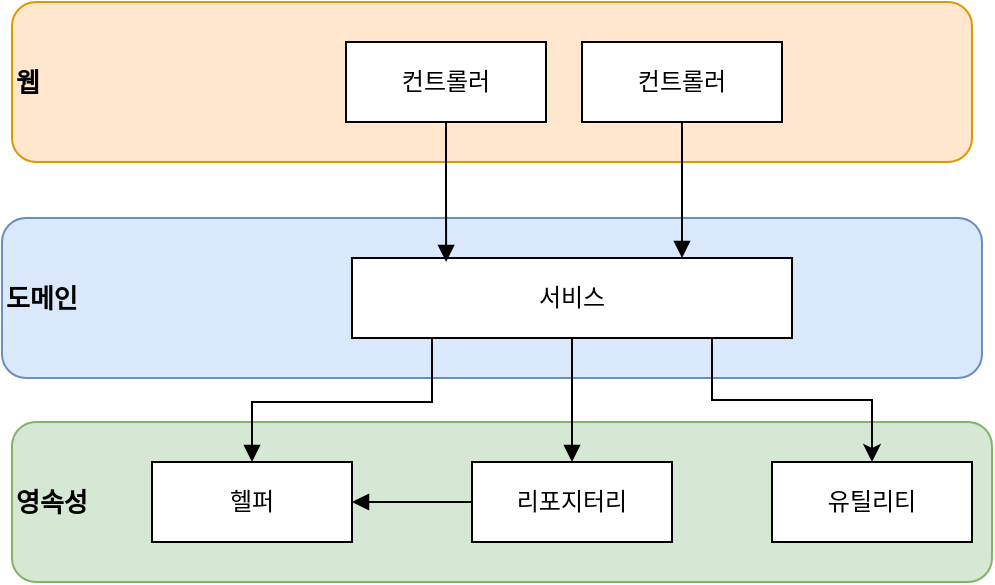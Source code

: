 <mxfile version="24.6.4" type="device">
  <diagram name="페이지-1" id="myW3DU1q65SaqkEjKod3">
    <mxGraphModel dx="1114" dy="894" grid="1" gridSize="10" guides="1" tooltips="1" connect="1" arrows="1" fold="1" page="1" pageScale="1" pageWidth="827" pageHeight="1169" math="0" shadow="0">
      <root>
        <mxCell id="0" />
        <mxCell id="1" parent="0" />
        <mxCell id="UpcKazzd00oj02ZLPUCJ-13" value="웹" style="rounded=1;whiteSpace=wrap;html=1;align=left;fontSize=13;fontStyle=1;fillColor=#ffe6cc;strokeColor=#d79b00;" vertex="1" parent="1">
          <mxGeometry x="90" y="90" width="480" height="80" as="geometry" />
        </mxCell>
        <mxCell id="UpcKazzd00oj02ZLPUCJ-14" value="도메인" style="rounded=1;whiteSpace=wrap;html=1;align=left;fontSize=13;fontStyle=1;fillColor=#dae8fc;strokeColor=#6c8ebf;" vertex="1" parent="1">
          <mxGeometry x="85" y="198" width="490" height="80" as="geometry" />
        </mxCell>
        <mxCell id="UpcKazzd00oj02ZLPUCJ-15" value="컨트롤러" style="rounded=0;whiteSpace=wrap;html=1;" vertex="1" parent="1">
          <mxGeometry x="257" y="110" width="100" height="40" as="geometry" />
        </mxCell>
        <mxCell id="UpcKazzd00oj02ZLPUCJ-16" value="영속성" style="rounded=1;whiteSpace=wrap;html=1;align=left;fontSize=13;fontStyle=1;fillColor=#d5e8d4;strokeColor=#82b366;" vertex="1" parent="1">
          <mxGeometry x="90" y="300" width="490" height="80" as="geometry" />
        </mxCell>
        <mxCell id="UpcKazzd00oj02ZLPUCJ-17" style="edgeStyle=orthogonalEdgeStyle;rounded=0;orthogonalLoop=1;jettySize=auto;html=1;entryX=1;entryY=0.5;entryDx=0;entryDy=0;endArrow=block;endFill=1;" edge="1" parent="1" source="UpcKazzd00oj02ZLPUCJ-18" target="UpcKazzd00oj02ZLPUCJ-19">
          <mxGeometry relative="1" as="geometry" />
        </mxCell>
        <mxCell id="UpcKazzd00oj02ZLPUCJ-18" value="리포지터리" style="rounded=0;whiteSpace=wrap;html=1;" vertex="1" parent="1">
          <mxGeometry x="320" y="320" width="100" height="40" as="geometry" />
        </mxCell>
        <mxCell id="UpcKazzd00oj02ZLPUCJ-19" value="헬퍼" style="rounded=0;whiteSpace=wrap;html=1;" vertex="1" parent="1">
          <mxGeometry x="160" y="320" width="100" height="40" as="geometry" />
        </mxCell>
        <mxCell id="UpcKazzd00oj02ZLPUCJ-20" style="edgeStyle=orthogonalEdgeStyle;rounded=0;orthogonalLoop=1;jettySize=auto;html=1;endArrow=block;endFill=1;" edge="1" parent="1" source="UpcKazzd00oj02ZLPUCJ-22" target="UpcKazzd00oj02ZLPUCJ-19">
          <mxGeometry relative="1" as="geometry">
            <Array as="points">
              <mxPoint x="300" y="290" />
              <mxPoint x="210" y="290" />
            </Array>
          </mxGeometry>
        </mxCell>
        <mxCell id="UpcKazzd00oj02ZLPUCJ-27" style="edgeStyle=orthogonalEdgeStyle;rounded=0;orthogonalLoop=1;jettySize=auto;html=1;entryX=0.5;entryY=0;entryDx=0;entryDy=0;endArrow=block;endFill=1;" edge="1" parent="1" source="UpcKazzd00oj02ZLPUCJ-22" target="UpcKazzd00oj02ZLPUCJ-18">
          <mxGeometry relative="1" as="geometry" />
        </mxCell>
        <mxCell id="UpcKazzd00oj02ZLPUCJ-28" style="edgeStyle=orthogonalEdgeStyle;rounded=0;orthogonalLoop=1;jettySize=auto;html=1;entryX=0.5;entryY=0;entryDx=0;entryDy=0;" edge="1" parent="1" source="UpcKazzd00oj02ZLPUCJ-22" target="UpcKazzd00oj02ZLPUCJ-26">
          <mxGeometry relative="1" as="geometry">
            <Array as="points">
              <mxPoint x="440" y="289" />
              <mxPoint x="520" y="289" />
            </Array>
          </mxGeometry>
        </mxCell>
        <mxCell id="UpcKazzd00oj02ZLPUCJ-22" value="서비스" style="rounded=0;whiteSpace=wrap;html=1;" vertex="1" parent="1">
          <mxGeometry x="260" y="218" width="220" height="40" as="geometry" />
        </mxCell>
        <mxCell id="UpcKazzd00oj02ZLPUCJ-32" style="edgeStyle=orthogonalEdgeStyle;rounded=0;orthogonalLoop=1;jettySize=auto;html=1;entryX=0.75;entryY=0;entryDx=0;entryDy=0;endArrow=block;endFill=1;" edge="1" parent="1" source="UpcKazzd00oj02ZLPUCJ-25" target="UpcKazzd00oj02ZLPUCJ-22">
          <mxGeometry relative="1" as="geometry" />
        </mxCell>
        <mxCell id="UpcKazzd00oj02ZLPUCJ-25" value="컨트롤러" style="rounded=0;whiteSpace=wrap;html=1;" vertex="1" parent="1">
          <mxGeometry x="375" y="110" width="100" height="40" as="geometry" />
        </mxCell>
        <mxCell id="UpcKazzd00oj02ZLPUCJ-26" value="유틸리티" style="rounded=0;whiteSpace=wrap;html=1;" vertex="1" parent="1">
          <mxGeometry x="470" y="320" width="100" height="40" as="geometry" />
        </mxCell>
        <mxCell id="UpcKazzd00oj02ZLPUCJ-31" style="edgeStyle=orthogonalEdgeStyle;rounded=0;orthogonalLoop=1;jettySize=auto;html=1;entryX=0.214;entryY=0.05;entryDx=0;entryDy=0;entryPerimeter=0;endArrow=block;endFill=1;" edge="1" parent="1" source="UpcKazzd00oj02ZLPUCJ-15" target="UpcKazzd00oj02ZLPUCJ-22">
          <mxGeometry relative="1" as="geometry" />
        </mxCell>
      </root>
    </mxGraphModel>
  </diagram>
</mxfile>
